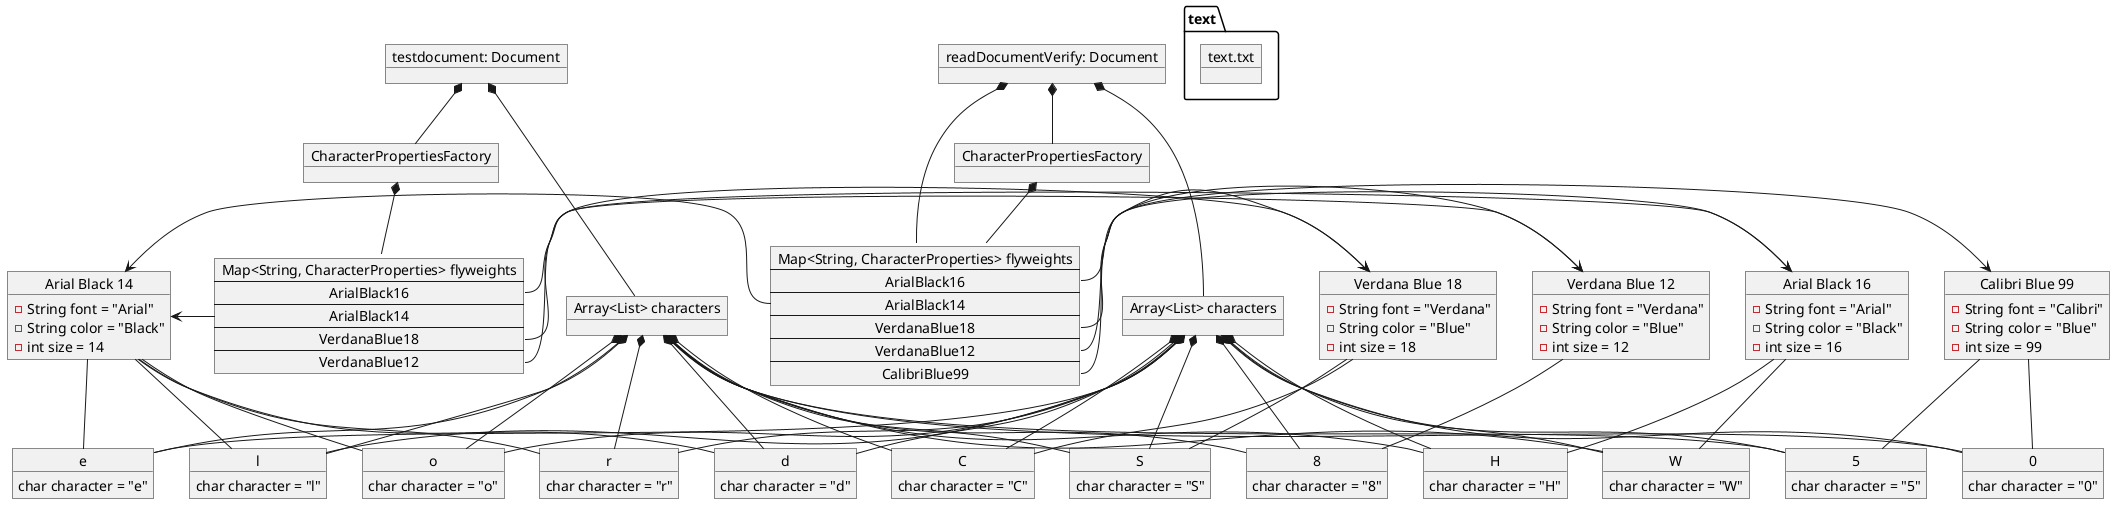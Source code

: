 @startuml
object "Arial Black 14" as ab14{
    -String font = "Arial"
    -String color = "Black"
    -int size = 14
}
object "Verdana Blue 18" as vb18{
    -String font = "Verdana"
    -String color = "Blue"
    -int size = 18
}
object "Verdana Blue 12" as vb12{
    -String font = "Verdana"
    -String color = "Blue"
    -int size = 12
}
object "Arial Black 16" as ab16{
    -String font = "Arial"
    -String color = "Black"
    -int size = 16
 }
object "Calibri Blue 99" as cb99{
    -String font = "Calibri"
    -String color = "Blue"
    -int size = 99
}
object "testdocument: Document" as testdocument{
}
object "readDocumentVerify: Document" as readDocumentVerify{

}
object "CharacterPropertiesFactory" as rcpf

object "CharacterPropertiesFactory" as dcpf{
}
object "Array<List> characters" as arlc{
}
object "Array<List> characters" as rarlc{

}
object "H" as Hab16{
    char character = "H"
}
object "e" as Eab14{
    char character = "e"
}
object "l" as Lab14{
    char character = "l"
}
object "o" as Oab14{
    char character = "o"
}
object "W" as Wab16{
    char character = "W"
}
object "r" as Rab14{
    char character = "r"
}
object "d" as Dab14{
    char character = "d"
}
object "C" as Cvb18{
    char character = "C"
}
object "S" as Svb18{
    char character = "S"
}
object "5" as 5vb12{
    char character = "5"
}
object "8" as 8vb12{
    char character = "8"

}
object "0" as 0vb12{
    char character = "0"
}

object text.txt{
}

map "Map<String, CharacterProperties> flyweights" as flyweights {
    ArialBlack16 *-> ab16
    ArialBlack14 *-> ab14
    VerdanaBlue18 *-> vb18
    VerdanaBlue12 *-> vb12
}
map "Map<String, CharacterProperties> flyweights" as rflyweights{
    ArialBlack16 *-> ab16
    ArialBlack14 *-> ab14
    VerdanaBlue18 *-> vb18
    VerdanaBlue12 *-> vb12
    CalibriBlue99 *-> cb99
}

arlc *-- Hab16
arlc *-- Eab14
arlc *-- Lab14
arlc *-- Oab14
arlc *-- Wab16
arlc *-- Rab14
arlc *-- Dab14
arlc *-- Cvb18
arlc *-- Svb18
arlc *-- 5vb12
arlc *-- 8vb12
arlc *-- 0vb12

rarlc *-- Hab16
rarlc *-- Eab14
rarlc *-- Lab14
rarlc *-- Oab14
rarlc *-- Wab16
rarlc *-- Rab14
rarlc *-- Dab14
rarlc *-- Cvb18
rarlc *-- Svb18
rarlc *-- 5vb12
rarlc *-- 8vb12
rarlc *-- 0vb12

ab16 -- Hab16
ab14 -- Eab14
ab14 -- Lab14
ab14 -- Oab14
ab16 -- Wab16
ab14 -- Rab14
ab14 -- Dab14
vb18 -- Cvb18
vb18 -- Svb18
cb99 -- 5vb12
vb12 -- 8vb12
cb99 -- 0vb12

readDocumentVerify *-- rarlc
testdocument *-- dcpf
dcpf *-- flyweights
testdocument *-- arlc

readDocumentVerify *-- rcpf
readDocumentVerify *-- rflyweights
rcpf *-- rflyweights

@enduml

